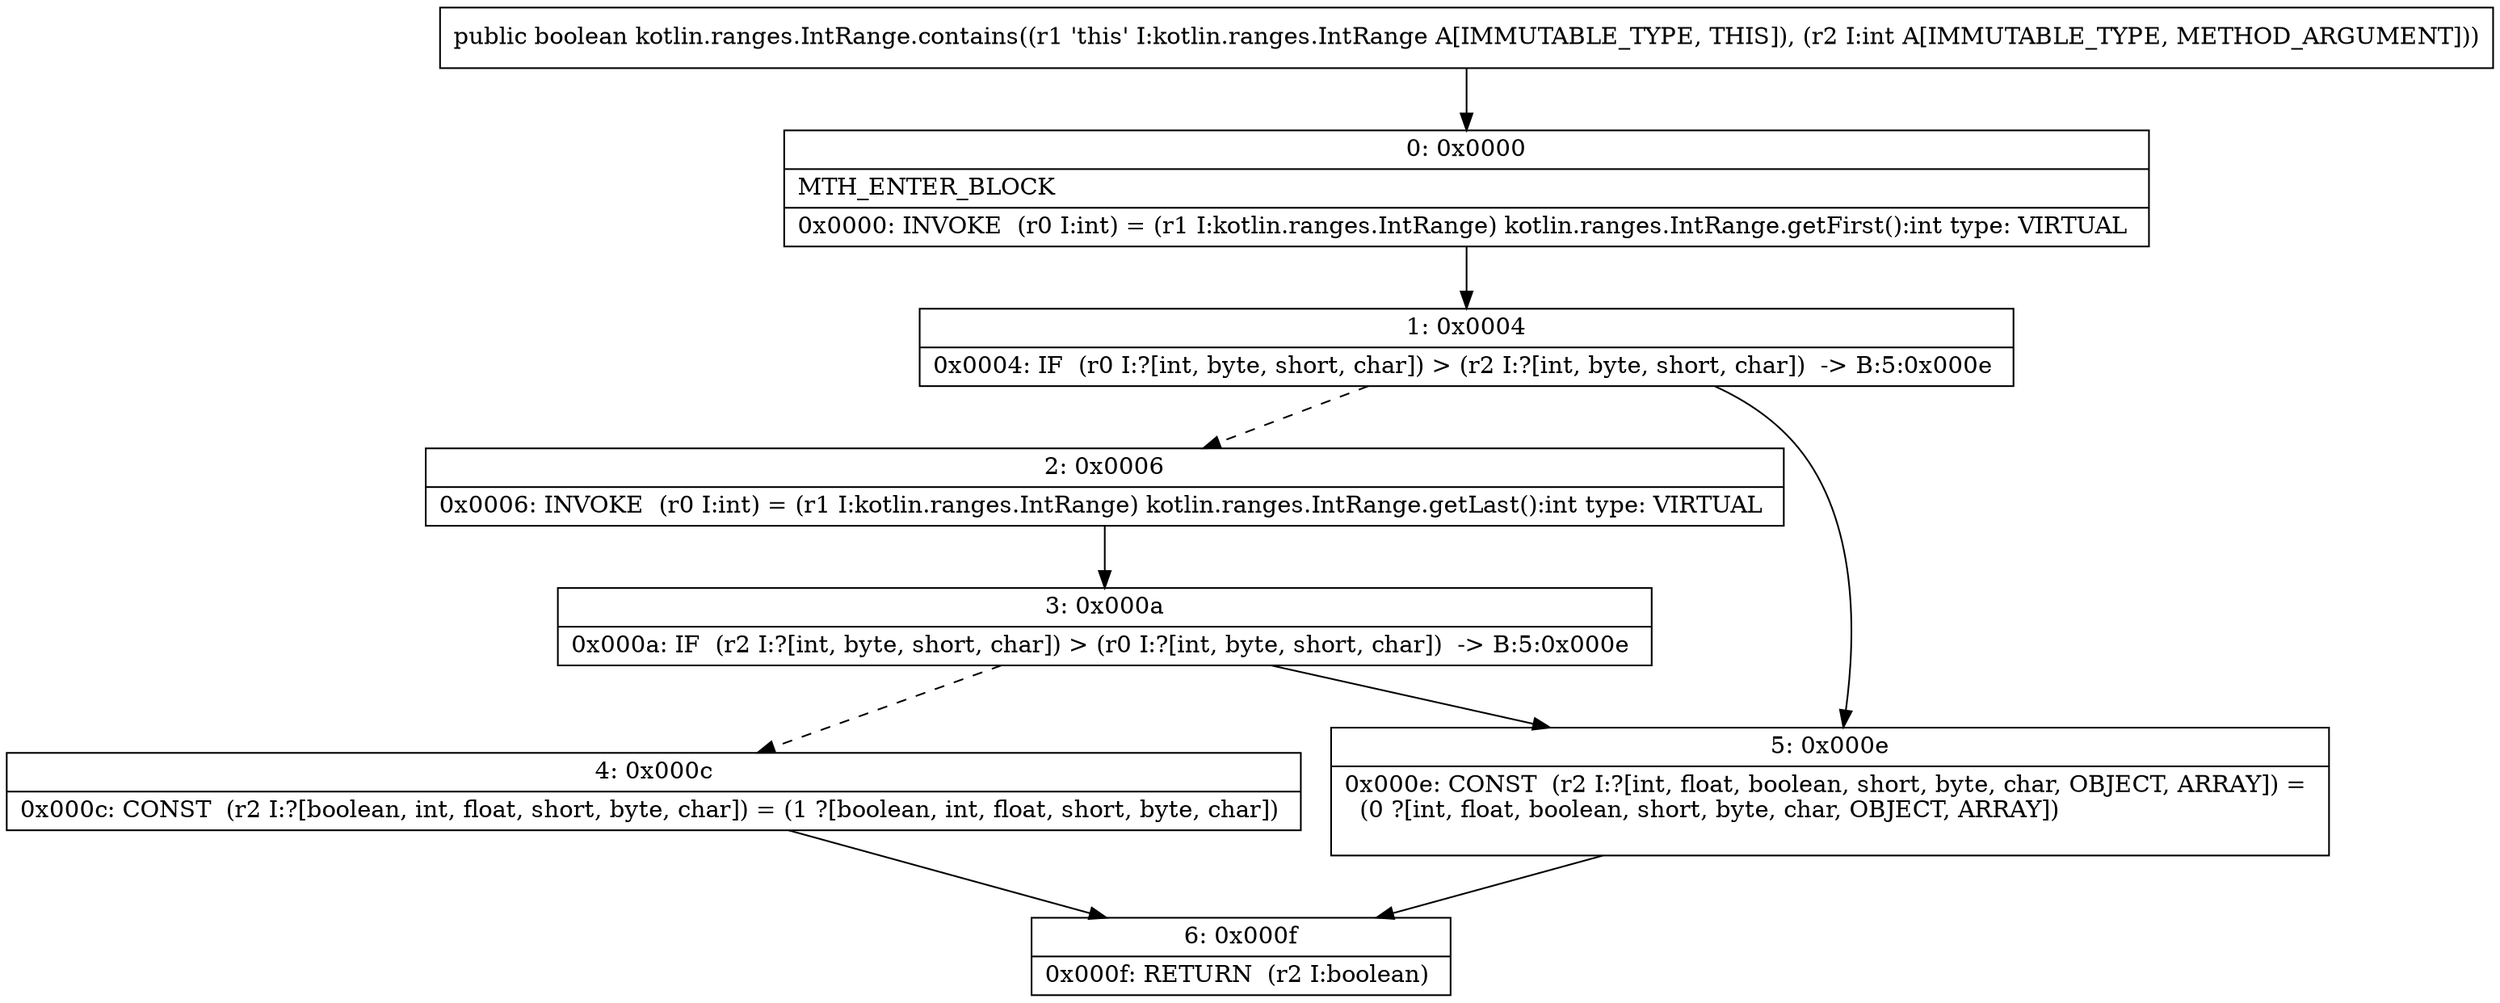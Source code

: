 digraph "CFG forkotlin.ranges.IntRange.contains(I)Z" {
Node_0 [shape=record,label="{0\:\ 0x0000|MTH_ENTER_BLOCK\l|0x0000: INVOKE  (r0 I:int) = (r1 I:kotlin.ranges.IntRange) kotlin.ranges.IntRange.getFirst():int type: VIRTUAL \l}"];
Node_1 [shape=record,label="{1\:\ 0x0004|0x0004: IF  (r0 I:?[int, byte, short, char]) \> (r2 I:?[int, byte, short, char])  \-\> B:5:0x000e \l}"];
Node_2 [shape=record,label="{2\:\ 0x0006|0x0006: INVOKE  (r0 I:int) = (r1 I:kotlin.ranges.IntRange) kotlin.ranges.IntRange.getLast():int type: VIRTUAL \l}"];
Node_3 [shape=record,label="{3\:\ 0x000a|0x000a: IF  (r2 I:?[int, byte, short, char]) \> (r0 I:?[int, byte, short, char])  \-\> B:5:0x000e \l}"];
Node_4 [shape=record,label="{4\:\ 0x000c|0x000c: CONST  (r2 I:?[boolean, int, float, short, byte, char]) = (1 ?[boolean, int, float, short, byte, char]) \l}"];
Node_5 [shape=record,label="{5\:\ 0x000e|0x000e: CONST  (r2 I:?[int, float, boolean, short, byte, char, OBJECT, ARRAY]) = \l  (0 ?[int, float, boolean, short, byte, char, OBJECT, ARRAY])\l \l}"];
Node_6 [shape=record,label="{6\:\ 0x000f|0x000f: RETURN  (r2 I:boolean) \l}"];
MethodNode[shape=record,label="{public boolean kotlin.ranges.IntRange.contains((r1 'this' I:kotlin.ranges.IntRange A[IMMUTABLE_TYPE, THIS]), (r2 I:int A[IMMUTABLE_TYPE, METHOD_ARGUMENT])) }"];
MethodNode -> Node_0;
Node_0 -> Node_1;
Node_1 -> Node_2[style=dashed];
Node_1 -> Node_5;
Node_2 -> Node_3;
Node_3 -> Node_4[style=dashed];
Node_3 -> Node_5;
Node_4 -> Node_6;
Node_5 -> Node_6;
}

